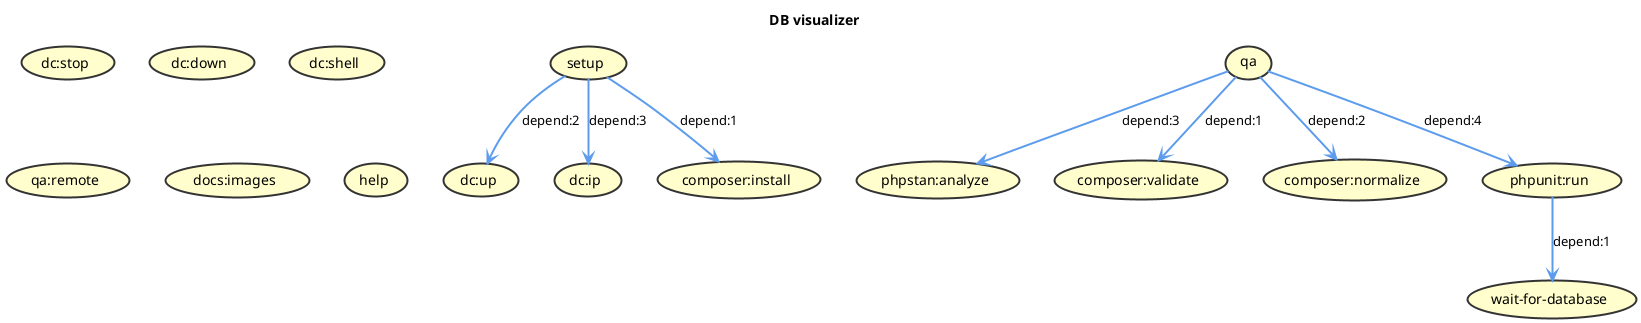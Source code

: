 @startuml

title DB visualizer
skinparam ArrowFontColor Black
skinparam ArrowThickness 2
skinparam UseCaseBackgroundColor #FFFECC
skinparam UseCaseBorderColor #333333
skinparam UseCaseBorderThickness 2
skinparam UseCaseFontColor Black

(setup)
(qa)
(dc:up)
(dc:stop)
(dc:down)
(dc:ip)
(dc:shell)
(qa:remote)
(phpstan:analyze)
(composer:validate)
(composer:normalize)
(composer:install)
(docs:images)
(phpunit:run)
(wait-for-database)
(help)


(setup) -[#5D9CEC]-> (composer:install) : depend:1
(setup) -[#5D9CEC]-> (dc:up) : depend:2
(setup) -[#5D9CEC]-> (dc:ip) : depend:3
(qa) -[#5D9CEC]-> (composer:validate) : depend:1
(qa) -[#5D9CEC]-> (composer:normalize) : depend:2
(qa) -[#5D9CEC]-> (phpstan:analyze) : depend:3
(qa) -[#5D9CEC]-> (phpunit:run) : depend:4
(phpunit:run) -[#5D9CEC]-> (wait-for-database) : depend:1

@enduml
